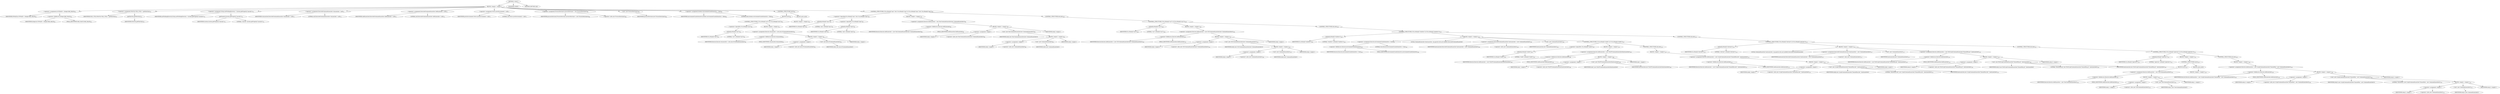 digraph "&lt;clinit&gt;" {  
"2649" [label = <(METHOD,&lt;clinit&gt;)> ]
"2650" [label = <(BLOCK,&lt;empty&gt;,&lt;empty&gt;)> ]
"2651" [label = <(&lt;operator&gt;.assignment,int INVALID = Integer.MAX_VALUE)<SUB>55</SUB>> ]
"2652" [label = <(IDENTIFIER,INVALID,int INVALID = Integer.MAX_VALUE)<SUB>55</SUB>> ]
"2653" [label = <(&lt;operator&gt;.fieldAccess,Integer.MAX_VALUE)<SUB>55</SUB>> ]
"2654" [label = <(IDENTIFIER,Integer,int INVALID = Integer.MAX_VALUE)<SUB>55</SUB>> ]
"2655" [label = <(FIELD_IDENTIFIER,MAX_VALUE,MAX_VALUE)<SUB>55</SUB>> ]
"2656" [label = <(&lt;operator&gt;.assignment,FileUtils FILE_UTILS = getFileUtils())<SUB>57</SUB>> ]
"2657" [label = <(IDENTIFIER,FILE_UTILS,FileUtils FILE_UTILS = getFileUtils())<SUB>57</SUB>> ]
"2658" [label = <(getFileUtils,getFileUtils())<SUB>57</SUB>> ]
"2659" [label = <(IDENTIFIER,FileUtils,getFileUtils())<SUB>57</SUB>> ]
"2660" [label = <(&lt;operator&gt;.assignment,String antWorkingDirectory = System.getProperty(&quot;user.dir&quot;))<SUB>74</SUB>> ]
"2661" [label = <(IDENTIFIER,antWorkingDirectory,String antWorkingDirectory = System.getProperty(&quot;user.dir&quot;))<SUB>74</SUB>> ]
"2662" [label = <(getProperty,System.getProperty(&quot;user.dir&quot;))<SUB>74</SUB>> ]
"2663" [label = <(IDENTIFIER,System,System.getProperty(&quot;user.dir&quot;))<SUB>74</SUB>> ]
"2664" [label = <(LITERAL,&quot;user.dir&quot;,System.getProperty(&quot;user.dir&quot;))<SUB>74</SUB>> ]
"2665" [label = <(&lt;operator&gt;.assignment,Execute$CommandLauncher vmLauncher = null)<SUB>75</SUB>> ]
"2666" [label = <(IDENTIFIER,vmLauncher,Execute$CommandLauncher vmLauncher = null)<SUB>75</SUB>> ]
"2667" [label = <(LITERAL,null,Execute$CommandLauncher vmLauncher = null)<SUB>75</SUB>> ]
"2668" [label = <(&lt;operator&gt;.assignment,Execute$CommandLauncher shellLauncher = null)<SUB>76</SUB>> ]
"2669" [label = <(IDENTIFIER,shellLauncher,Execute$CommandLauncher shellLauncher = null)<SUB>76</SUB>> ]
"2670" [label = <(LITERAL,null,Execute$CommandLauncher shellLauncher = null)<SUB>76</SUB>> ]
"2671" [label = <(&lt;operator&gt;.assignment,Vector procEnvironment = null)<SUB>77</SUB>> ]
"2672" [label = <(IDENTIFIER,procEnvironment,Vector procEnvironment = null)<SUB>77</SUB>> ]
"2673" [label = <(LITERAL,null,Vector procEnvironment = null)<SUB>77</SUB>> ]
"2674" [label = <(&lt;operator&gt;.assignment,ProcessDestroyer processDestroyer = new ProcessDestroyer())<SUB>80</SUB>> ]
"2675" [label = <(IDENTIFIER,processDestroyer,ProcessDestroyer processDestroyer = new ProcessDestroyer())<SUB>80</SUB>> ]
"2676" [label = <(&lt;operator&gt;.alloc,new ProcessDestroyer())<SUB>80</SUB>> ]
"2677" [label = <(&lt;init&gt;,new ProcessDestroyer())<SUB>80</SUB>> ]
"3" [label = <(IDENTIFIER,processDestroyer,new ProcessDestroyer())<SUB>80</SUB>> ]
"2678" [label = <(&lt;operator&gt;.assignment,boolean environmentCaseInSensitive = false)<SUB>83</SUB>> ]
"2679" [label = <(IDENTIFIER,environmentCaseInSensitive,boolean environmentCaseInSensitive = false)<SUB>83</SUB>> ]
"2680" [label = <(LITERAL,false,boolean environmentCaseInSensitive = false)<SUB>83</SUB>> ]
"2681" [label = <(CONTROL_STRUCTURE,try,try)<SUB>90</SUB>> ]
"2682" [label = <(BLOCK,try,try)<SUB>90</SUB>> ]
"2683" [label = <(CONTROL_STRUCTURE,if (!Os.isFamily(&quot;os/2&quot;)),if (!Os.isFamily(&quot;os/2&quot;)))<SUB>91</SUB>> ]
"2684" [label = <(&lt;operator&gt;.logicalNot,!Os.isFamily(&quot;os/2&quot;))<SUB>91</SUB>> ]
"2685" [label = <(isFamily,isFamily(&quot;os/2&quot;))<SUB>91</SUB>> ]
"2686" [label = <(IDENTIFIER,Os,isFamily(&quot;os/2&quot;))<SUB>91</SUB>> ]
"2687" [label = <(LITERAL,&quot;os/2&quot;,isFamily(&quot;os/2&quot;))<SUB>91</SUB>> ]
"2688" [label = <(BLOCK,&lt;empty&gt;,&lt;empty&gt;)<SUB>91</SUB>> ]
"2689" [label = <(&lt;operator&gt;.assignment,Execute.vmLauncher = new Java13CommandLauncher())<SUB>92</SUB>> ]
"2690" [label = <(&lt;operator&gt;.fieldAccess,Execute.vmLauncher)<SUB>92</SUB>> ]
"2691" [label = <(IDENTIFIER,Execute,Execute.vmLauncher = new Java13CommandLauncher())<SUB>92</SUB>> ]
"2692" [label = <(FIELD_IDENTIFIER,vmLauncher,vmLauncher)<SUB>92</SUB>> ]
"2693" [label = <(BLOCK,&lt;empty&gt;,&lt;empty&gt;)<SUB>92</SUB>> ]
"2694" [label = <(&lt;operator&gt;.assignment,&lt;empty&gt;)> ]
"2695" [label = <(IDENTIFIER,$obj1,&lt;empty&gt;)> ]
"2696" [label = <(&lt;operator&gt;.alloc,new Java13CommandLauncher())<SUB>92</SUB>> ]
"2697" [label = <(&lt;init&gt;,new Java13CommandLauncher())<SUB>92</SUB>> ]
"2698" [label = <(IDENTIFIER,$obj1,new Java13CommandLauncher())> ]
"2699" [label = <(IDENTIFIER,$obj1,&lt;empty&gt;)> ]
"2700" [label = <(BLOCK,catch,catch)> ]
"2701" [label = <(BLOCK,&lt;empty&gt;,&lt;empty&gt;)<SUB>94</SUB>> ]
"2702" [label = <(CONTROL_STRUCTURE,if (Os.isFamily(&quot;mac&quot;) &amp;&amp; !Os.isFamily(&quot;unix&quot;)),if (Os.isFamily(&quot;mac&quot;) &amp;&amp; !Os.isFamily(&quot;unix&quot;)))<SUB>97</SUB>> ]
"2703" [label = <(&lt;operator&gt;.logicalAnd,Os.isFamily(&quot;mac&quot;) &amp;&amp; !Os.isFamily(&quot;unix&quot;))<SUB>97</SUB>> ]
"2704" [label = <(isFamily,isFamily(&quot;mac&quot;))<SUB>97</SUB>> ]
"2705" [label = <(IDENTIFIER,Os,isFamily(&quot;mac&quot;))<SUB>97</SUB>> ]
"2706" [label = <(LITERAL,&quot;mac&quot;,isFamily(&quot;mac&quot;))<SUB>97</SUB>> ]
"2707" [label = <(&lt;operator&gt;.logicalNot,!Os.isFamily(&quot;unix&quot;))<SUB>97</SUB>> ]
"2708" [label = <(isFamily,isFamily(&quot;unix&quot;))<SUB>97</SUB>> ]
"2709" [label = <(IDENTIFIER,Os,isFamily(&quot;unix&quot;))<SUB>97</SUB>> ]
"2710" [label = <(LITERAL,&quot;unix&quot;,isFamily(&quot;unix&quot;))<SUB>97</SUB>> ]
"2711" [label = <(BLOCK,&lt;empty&gt;,&lt;empty&gt;)<SUB>97</SUB>> ]
"2712" [label = <(&lt;operator&gt;.assignment,Execute.shellLauncher = new MacCommandLauncher(new CommandLauncher()))<SUB>99</SUB>> ]
"2713" [label = <(&lt;operator&gt;.fieldAccess,Execute.shellLauncher)<SUB>99</SUB>> ]
"2714" [label = <(IDENTIFIER,Execute,Execute.shellLauncher = new MacCommandLauncher(new CommandLauncher()))<SUB>99</SUB>> ]
"2715" [label = <(FIELD_IDENTIFIER,shellLauncher,shellLauncher)<SUB>99</SUB>> ]
"2716" [label = <(BLOCK,&lt;empty&gt;,&lt;empty&gt;)<SUB>99</SUB>> ]
"2717" [label = <(&lt;operator&gt;.assignment,&lt;empty&gt;)> ]
"2718" [label = <(IDENTIFIER,$obj3,&lt;empty&gt;)> ]
"2719" [label = <(&lt;operator&gt;.alloc,new MacCommandLauncher(new CommandLauncher()))<SUB>99</SUB>> ]
"2720" [label = <(&lt;init&gt;,new MacCommandLauncher(new CommandLauncher()))<SUB>99</SUB>> ]
"2721" [label = <(IDENTIFIER,$obj3,new MacCommandLauncher(new CommandLauncher()))> ]
"2722" [label = <(BLOCK,&lt;empty&gt;,&lt;empty&gt;)<SUB>99</SUB>> ]
"2723" [label = <(&lt;operator&gt;.assignment,&lt;empty&gt;)> ]
"2724" [label = <(IDENTIFIER,$obj2,&lt;empty&gt;)> ]
"2725" [label = <(&lt;operator&gt;.alloc,new CommandLauncher())<SUB>99</SUB>> ]
"2726" [label = <(&lt;init&gt;,new CommandLauncher())<SUB>99</SUB>> ]
"2727" [label = <(IDENTIFIER,$obj2,new CommandLauncher())> ]
"2728" [label = <(IDENTIFIER,$obj2,&lt;empty&gt;)> ]
"2729" [label = <(IDENTIFIER,$obj3,&lt;empty&gt;)> ]
"2730" [label = <(CONTROL_STRUCTURE,else,else)<SUB>100</SUB>> ]
"2731" [label = <(CONTROL_STRUCTURE,if (Os.isFamily(&quot;os/2&quot;)),if (Os.isFamily(&quot;os/2&quot;)))<SUB>100</SUB>> ]
"2732" [label = <(isFamily,isFamily(&quot;os/2&quot;))<SUB>100</SUB>> ]
"2733" [label = <(IDENTIFIER,Os,isFamily(&quot;os/2&quot;))<SUB>100</SUB>> ]
"2734" [label = <(LITERAL,&quot;os/2&quot;,isFamily(&quot;os/2&quot;))<SUB>100</SUB>> ]
"2735" [label = <(BLOCK,&lt;empty&gt;,&lt;empty&gt;)<SUB>100</SUB>> ]
"2736" [label = <(&lt;operator&gt;.assignment,Execute.shellLauncher = new OS2CommandLauncher(new CommandLauncher()))<SUB>102</SUB>> ]
"2737" [label = <(&lt;operator&gt;.fieldAccess,Execute.shellLauncher)<SUB>102</SUB>> ]
"2738" [label = <(IDENTIFIER,Execute,Execute.shellLauncher = new OS2CommandLauncher(new CommandLauncher()))<SUB>102</SUB>> ]
"2739" [label = <(FIELD_IDENTIFIER,shellLauncher,shellLauncher)<SUB>102</SUB>> ]
"2740" [label = <(BLOCK,&lt;empty&gt;,&lt;empty&gt;)<SUB>102</SUB>> ]
"2741" [label = <(&lt;operator&gt;.assignment,&lt;empty&gt;)> ]
"2742" [label = <(IDENTIFIER,$obj5,&lt;empty&gt;)> ]
"2743" [label = <(&lt;operator&gt;.alloc,new OS2CommandLauncher(new CommandLauncher()))<SUB>102</SUB>> ]
"2744" [label = <(&lt;init&gt;,new OS2CommandLauncher(new CommandLauncher()))<SUB>102</SUB>> ]
"2745" [label = <(IDENTIFIER,$obj5,new OS2CommandLauncher(new CommandLauncher()))> ]
"2746" [label = <(BLOCK,&lt;empty&gt;,&lt;empty&gt;)<SUB>102</SUB>> ]
"2747" [label = <(&lt;operator&gt;.assignment,&lt;empty&gt;)> ]
"2748" [label = <(IDENTIFIER,$obj4,&lt;empty&gt;)> ]
"2749" [label = <(&lt;operator&gt;.alloc,new CommandLauncher())<SUB>102</SUB>> ]
"2750" [label = <(&lt;init&gt;,new CommandLauncher())<SUB>102</SUB>> ]
"2751" [label = <(IDENTIFIER,$obj4,new CommandLauncher())> ]
"2752" [label = <(IDENTIFIER,$obj4,&lt;empty&gt;)> ]
"2753" [label = <(IDENTIFIER,$obj5,&lt;empty&gt;)> ]
"2754" [label = <(CONTROL_STRUCTURE,else,else)<SUB>103</SUB>> ]
"2755" [label = <(CONTROL_STRUCTURE,if (Os.isFamily(&quot;windows&quot;)),if (Os.isFamily(&quot;windows&quot;)))<SUB>103</SUB>> ]
"2756" [label = <(isFamily,isFamily(&quot;windows&quot;))<SUB>103</SUB>> ]
"2757" [label = <(IDENTIFIER,Os,isFamily(&quot;windows&quot;))<SUB>103</SUB>> ]
"2758" [label = <(LITERAL,&quot;windows&quot;,isFamily(&quot;windows&quot;))<SUB>103</SUB>> ]
"2759" [label = <(BLOCK,&lt;empty&gt;,&lt;empty&gt;)<SUB>103</SUB>> ]
"2760" [label = <(&lt;operator&gt;.assignment,Execute.environmentCaseInSensitive = true)<SUB>104</SUB>> ]
"2761" [label = <(&lt;operator&gt;.fieldAccess,Execute.environmentCaseInSensitive)<SUB>104</SUB>> ]
"2762" [label = <(IDENTIFIER,Execute,Execute.environmentCaseInSensitive = true)<SUB>104</SUB>> ]
"2763" [label = <(FIELD_IDENTIFIER,environmentCaseInSensitive,environmentCaseInSensitive)<SUB>104</SUB>> ]
"2764" [label = <(LITERAL,true,Execute.environmentCaseInSensitive = true)<SUB>104</SUB>> ]
"6" [label = <(LOCAL,CommandLauncher baseLauncher: org.apache.tools.ant.taskdefs.Execute$CommandLauncher)> ]
"2765" [label = <(&lt;operator&gt;.assignment,Execute$CommandLauncher baseLauncher = new CommandLauncher())<SUB>105</SUB>> ]
"2766" [label = <(IDENTIFIER,baseLauncher,Execute$CommandLauncher baseLauncher = new CommandLauncher())<SUB>105</SUB>> ]
"2767" [label = <(&lt;operator&gt;.alloc,new CommandLauncher())<SUB>105</SUB>> ]
"2768" [label = <(&lt;init&gt;,new CommandLauncher())<SUB>105</SUB>> ]
"5" [label = <(IDENTIFIER,baseLauncher,new CommandLauncher())<SUB>105</SUB>> ]
"2769" [label = <(CONTROL_STRUCTURE,if (!Os.isFamily(&quot;win9x&quot;)),if (!Os.isFamily(&quot;win9x&quot;)))<SUB>107</SUB>> ]
"2770" [label = <(&lt;operator&gt;.logicalNot,!Os.isFamily(&quot;win9x&quot;))<SUB>107</SUB>> ]
"2771" [label = <(isFamily,isFamily(&quot;win9x&quot;))<SUB>107</SUB>> ]
"2772" [label = <(IDENTIFIER,Os,isFamily(&quot;win9x&quot;))<SUB>107</SUB>> ]
"2773" [label = <(LITERAL,&quot;win9x&quot;,isFamily(&quot;win9x&quot;))<SUB>107</SUB>> ]
"2774" [label = <(BLOCK,&lt;empty&gt;,&lt;empty&gt;)<SUB>107</SUB>> ]
"2775" [label = <(&lt;operator&gt;.assignment,Execute.shellLauncher = new WinNTCommandLauncher(baseLauncher))<SUB>109</SUB>> ]
"2776" [label = <(&lt;operator&gt;.fieldAccess,Execute.shellLauncher)<SUB>109</SUB>> ]
"2777" [label = <(IDENTIFIER,Execute,Execute.shellLauncher = new WinNTCommandLauncher(baseLauncher))<SUB>109</SUB>> ]
"2778" [label = <(FIELD_IDENTIFIER,shellLauncher,shellLauncher)<SUB>109</SUB>> ]
"2779" [label = <(BLOCK,&lt;empty&gt;,&lt;empty&gt;)<SUB>109</SUB>> ]
"2780" [label = <(&lt;operator&gt;.assignment,&lt;empty&gt;)> ]
"2781" [label = <(IDENTIFIER,$obj7,&lt;empty&gt;)> ]
"2782" [label = <(&lt;operator&gt;.alloc,new WinNTCommandLauncher(baseLauncher))<SUB>109</SUB>> ]
"2783" [label = <(&lt;init&gt;,new WinNTCommandLauncher(baseLauncher))<SUB>109</SUB>> ]
"2784" [label = <(IDENTIFIER,$obj7,new WinNTCommandLauncher(baseLauncher))> ]
"2785" [label = <(IDENTIFIER,baseLauncher,new WinNTCommandLauncher(baseLauncher))<SUB>109</SUB>> ]
"2786" [label = <(IDENTIFIER,$obj7,&lt;empty&gt;)> ]
"2787" [label = <(CONTROL_STRUCTURE,else,else)<SUB>110</SUB>> ]
"2788" [label = <(BLOCK,&lt;empty&gt;,&lt;empty&gt;)<SUB>110</SUB>> ]
"2789" [label = <(&lt;operator&gt;.assignment,Execute.shellLauncher = new ScriptCommandLauncher(&quot;bin/antRun.bat&quot;, baseLauncher))<SUB>112</SUB>> ]
"2790" [label = <(&lt;operator&gt;.fieldAccess,Execute.shellLauncher)<SUB>112</SUB>> ]
"2791" [label = <(IDENTIFIER,Execute,Execute.shellLauncher = new ScriptCommandLauncher(&quot;bin/antRun.bat&quot;, baseLauncher))<SUB>112</SUB>> ]
"2792" [label = <(FIELD_IDENTIFIER,shellLauncher,shellLauncher)<SUB>112</SUB>> ]
"2793" [label = <(BLOCK,&lt;empty&gt;,&lt;empty&gt;)<SUB>113</SUB>> ]
"2794" [label = <(&lt;operator&gt;.assignment,&lt;empty&gt;)> ]
"2795" [label = <(IDENTIFIER,$obj8,&lt;empty&gt;)> ]
"2796" [label = <(&lt;operator&gt;.alloc,new ScriptCommandLauncher(&quot;bin/antRun.bat&quot;, baseLauncher))<SUB>113</SUB>> ]
"2797" [label = <(&lt;init&gt;,new ScriptCommandLauncher(&quot;bin/antRun.bat&quot;, baseLauncher))<SUB>113</SUB>> ]
"2798" [label = <(IDENTIFIER,$obj8,new ScriptCommandLauncher(&quot;bin/antRun.bat&quot;, baseLauncher))> ]
"2799" [label = <(LITERAL,&quot;bin/antRun.bat&quot;,new ScriptCommandLauncher(&quot;bin/antRun.bat&quot;, baseLauncher))<SUB>113</SUB>> ]
"2800" [label = <(IDENTIFIER,baseLauncher,new ScriptCommandLauncher(&quot;bin/antRun.bat&quot;, baseLauncher))<SUB>113</SUB>> ]
"2801" [label = <(IDENTIFIER,$obj8,&lt;empty&gt;)> ]
"2802" [label = <(CONTROL_STRUCTURE,else,else)<SUB>115</SUB>> ]
"2803" [label = <(CONTROL_STRUCTURE,if (Os.isFamily(&quot;netware&quot;)),if (Os.isFamily(&quot;netware&quot;)))<SUB>115</SUB>> ]
"2804" [label = <(isFamily,isFamily(&quot;netware&quot;))<SUB>115</SUB>> ]
"2805" [label = <(IDENTIFIER,Os,isFamily(&quot;netware&quot;))<SUB>115</SUB>> ]
"2806" [label = <(LITERAL,&quot;netware&quot;,isFamily(&quot;netware&quot;))<SUB>115</SUB>> ]
"2807" [label = <(BLOCK,&lt;empty&gt;,&lt;empty&gt;)<SUB>115</SUB>> ]
"8" [label = <(LOCAL,CommandLauncher baseLauncher: org.apache.tools.ant.taskdefs.Execute$CommandLauncher)> ]
"2808" [label = <(&lt;operator&gt;.assignment,Execute$CommandLauncher baseLauncher = new CommandLauncher())<SUB>117</SUB>> ]
"2809" [label = <(IDENTIFIER,baseLauncher,Execute$CommandLauncher baseLauncher = new CommandLauncher())<SUB>117</SUB>> ]
"2810" [label = <(&lt;operator&gt;.alloc,new CommandLauncher())<SUB>117</SUB>> ]
"2811" [label = <(&lt;init&gt;,new CommandLauncher())<SUB>117</SUB>> ]
"7" [label = <(IDENTIFIER,baseLauncher,new CommandLauncher())<SUB>117</SUB>> ]
"2812" [label = <(&lt;operator&gt;.assignment,Execute.shellLauncher = new PerlScriptCommandLauncher(&quot;bin/antRun.pl&quot;, baseLauncher))<SUB>119</SUB>> ]
"2813" [label = <(&lt;operator&gt;.fieldAccess,Execute.shellLauncher)<SUB>119</SUB>> ]
"2814" [label = <(IDENTIFIER,Execute,Execute.shellLauncher = new PerlScriptCommandLauncher(&quot;bin/antRun.pl&quot;, baseLauncher))<SUB>119</SUB>> ]
"2815" [label = <(FIELD_IDENTIFIER,shellLauncher,shellLauncher)<SUB>119</SUB>> ]
"2816" [label = <(BLOCK,&lt;empty&gt;,&lt;empty&gt;)<SUB>120</SUB>> ]
"2817" [label = <(&lt;operator&gt;.assignment,&lt;empty&gt;)> ]
"2818" [label = <(IDENTIFIER,$obj10,&lt;empty&gt;)> ]
"2819" [label = <(&lt;operator&gt;.alloc,new PerlScriptCommandLauncher(&quot;bin/antRun.pl&quot;, baseLauncher))<SUB>120</SUB>> ]
"2820" [label = <(&lt;init&gt;,new PerlScriptCommandLauncher(&quot;bin/antRun.pl&quot;, baseLauncher))<SUB>120</SUB>> ]
"2821" [label = <(IDENTIFIER,$obj10,new PerlScriptCommandLauncher(&quot;bin/antRun.pl&quot;, baseLauncher))> ]
"2822" [label = <(LITERAL,&quot;bin/antRun.pl&quot;,new PerlScriptCommandLauncher(&quot;bin/antRun.pl&quot;, baseLauncher))<SUB>120</SUB>> ]
"2823" [label = <(IDENTIFIER,baseLauncher,new PerlScriptCommandLauncher(&quot;bin/antRun.pl&quot;, baseLauncher))<SUB>120</SUB>> ]
"2824" [label = <(IDENTIFIER,$obj10,&lt;empty&gt;)> ]
"2825" [label = <(CONTROL_STRUCTURE,else,else)<SUB>121</SUB>> ]
"2826" [label = <(CONTROL_STRUCTURE,if (Os.isFamily(&quot;openvms&quot;)),if (Os.isFamily(&quot;openvms&quot;)))<SUB>121</SUB>> ]
"2827" [label = <(isFamily,isFamily(&quot;openvms&quot;))<SUB>121</SUB>> ]
"2828" [label = <(IDENTIFIER,Os,isFamily(&quot;openvms&quot;))<SUB>121</SUB>> ]
"2829" [label = <(LITERAL,&quot;openvms&quot;,isFamily(&quot;openvms&quot;))<SUB>121</SUB>> ]
"2830" [label = <(BLOCK,&lt;empty&gt;,&lt;empty&gt;)<SUB>121</SUB>> ]
"2831" [label = <(CONTROL_STRUCTURE,try,try)<SUB>123</SUB>> ]
"2832" [label = <(BLOCK,try,try)<SUB>123</SUB>> ]
"2833" [label = <(&lt;operator&gt;.assignment,Execute.shellLauncher = new VmsCommandLauncher())<SUB>124</SUB>> ]
"2834" [label = <(&lt;operator&gt;.fieldAccess,Execute.shellLauncher)<SUB>124</SUB>> ]
"2835" [label = <(IDENTIFIER,Execute,Execute.shellLauncher = new VmsCommandLauncher())<SUB>124</SUB>> ]
"2836" [label = <(FIELD_IDENTIFIER,shellLauncher,shellLauncher)<SUB>124</SUB>> ]
"2837" [label = <(BLOCK,&lt;empty&gt;,&lt;empty&gt;)<SUB>124</SUB>> ]
"2838" [label = <(&lt;operator&gt;.assignment,&lt;empty&gt;)> ]
"2839" [label = <(IDENTIFIER,$obj11,&lt;empty&gt;)> ]
"2840" [label = <(&lt;operator&gt;.alloc,new VmsCommandLauncher())<SUB>124</SUB>> ]
"2841" [label = <(&lt;init&gt;,new VmsCommandLauncher())<SUB>124</SUB>> ]
"2842" [label = <(IDENTIFIER,$obj11,new VmsCommandLauncher())> ]
"2843" [label = <(IDENTIFIER,$obj11,&lt;empty&gt;)> ]
"2844" [label = <(BLOCK,catch,catch)> ]
"2845" [label = <(BLOCK,&lt;empty&gt;,&lt;empty&gt;)<SUB>125</SUB>> ]
"2846" [label = <(CONTROL_STRUCTURE,else,else)<SUB>128</SUB>> ]
"2847" [label = <(BLOCK,&lt;empty&gt;,&lt;empty&gt;)<SUB>128</SUB>> ]
"2848" [label = <(&lt;operator&gt;.assignment,Execute.shellLauncher = new ScriptCommandLauncher(&quot;bin/antRun&quot;, new CommandLauncher()))<SUB>130</SUB>> ]
"2849" [label = <(&lt;operator&gt;.fieldAccess,Execute.shellLauncher)<SUB>130</SUB>> ]
"2850" [label = <(IDENTIFIER,Execute,Execute.shellLauncher = new ScriptCommandLauncher(&quot;bin/antRun&quot;, new CommandLauncher()))<SUB>130</SUB>> ]
"2851" [label = <(FIELD_IDENTIFIER,shellLauncher,shellLauncher)<SUB>130</SUB>> ]
"2852" [label = <(BLOCK,&lt;empty&gt;,&lt;empty&gt;)<SUB>130</SUB>> ]
"2853" [label = <(&lt;operator&gt;.assignment,&lt;empty&gt;)> ]
"2854" [label = <(IDENTIFIER,$obj13,&lt;empty&gt;)> ]
"2855" [label = <(&lt;operator&gt;.alloc,new ScriptCommandLauncher(&quot;bin/antRun&quot;, new CommandLauncher()))<SUB>130</SUB>> ]
"2856" [label = <(&lt;init&gt;,new ScriptCommandLauncher(&quot;bin/antRun&quot;, new CommandLauncher()))<SUB>130</SUB>> ]
"2857" [label = <(IDENTIFIER,$obj13,new ScriptCommandLauncher(&quot;bin/antRun&quot;, new CommandLauncher()))> ]
"2858" [label = <(LITERAL,&quot;bin/antRun&quot;,new ScriptCommandLauncher(&quot;bin/antRun&quot;, new CommandLauncher()))<SUB>130</SUB>> ]
"2859" [label = <(BLOCK,&lt;empty&gt;,&lt;empty&gt;)<SUB>131</SUB>> ]
"2860" [label = <(&lt;operator&gt;.assignment,&lt;empty&gt;)> ]
"2861" [label = <(IDENTIFIER,$obj12,&lt;empty&gt;)> ]
"2862" [label = <(&lt;operator&gt;.alloc,new CommandLauncher())<SUB>131</SUB>> ]
"2863" [label = <(&lt;init&gt;,new CommandLauncher())<SUB>131</SUB>> ]
"2864" [label = <(IDENTIFIER,$obj12,new CommandLauncher())> ]
"2865" [label = <(IDENTIFIER,$obj12,&lt;empty&gt;)> ]
"2866" [label = <(IDENTIFIER,$obj13,&lt;empty&gt;)> ]
"2867" [label = <(MODIFIER,STATIC)> ]
"2868" [label = <(METHOD_RETURN,void)> ]
  "2649" -> "2650" 
  "2649" -> "2867" 
  "2649" -> "2868" 
  "2650" -> "2651" 
  "2650" -> "2656" 
  "2650" -> "2660" 
  "2650" -> "2665" 
  "2650" -> "2668" 
  "2650" -> "2671" 
  "2650" -> "2674" 
  "2650" -> "2677" 
  "2650" -> "2678" 
  "2650" -> "2681" 
  "2650" -> "2702" 
  "2651" -> "2652" 
  "2651" -> "2653" 
  "2653" -> "2654" 
  "2653" -> "2655" 
  "2656" -> "2657" 
  "2656" -> "2658" 
  "2658" -> "2659" 
  "2660" -> "2661" 
  "2660" -> "2662" 
  "2662" -> "2663" 
  "2662" -> "2664" 
  "2665" -> "2666" 
  "2665" -> "2667" 
  "2668" -> "2669" 
  "2668" -> "2670" 
  "2671" -> "2672" 
  "2671" -> "2673" 
  "2674" -> "2675" 
  "2674" -> "2676" 
  "2677" -> "3" 
  "2678" -> "2679" 
  "2678" -> "2680" 
  "2681" -> "2682" 
  "2681" -> "2700" 
  "2682" -> "2683" 
  "2683" -> "2684" 
  "2683" -> "2688" 
  "2684" -> "2685" 
  "2685" -> "2686" 
  "2685" -> "2687" 
  "2688" -> "2689" 
  "2689" -> "2690" 
  "2689" -> "2693" 
  "2690" -> "2691" 
  "2690" -> "2692" 
  "2693" -> "2694" 
  "2693" -> "2697" 
  "2693" -> "2699" 
  "2694" -> "2695" 
  "2694" -> "2696" 
  "2697" -> "2698" 
  "2700" -> "2701" 
  "2702" -> "2703" 
  "2702" -> "2711" 
  "2702" -> "2730" 
  "2703" -> "2704" 
  "2703" -> "2707" 
  "2704" -> "2705" 
  "2704" -> "2706" 
  "2707" -> "2708" 
  "2708" -> "2709" 
  "2708" -> "2710" 
  "2711" -> "2712" 
  "2712" -> "2713" 
  "2712" -> "2716" 
  "2713" -> "2714" 
  "2713" -> "2715" 
  "2716" -> "2717" 
  "2716" -> "2720" 
  "2716" -> "2729" 
  "2717" -> "2718" 
  "2717" -> "2719" 
  "2720" -> "2721" 
  "2720" -> "2722" 
  "2722" -> "2723" 
  "2722" -> "2726" 
  "2722" -> "2728" 
  "2723" -> "2724" 
  "2723" -> "2725" 
  "2726" -> "2727" 
  "2730" -> "2731" 
  "2731" -> "2732" 
  "2731" -> "2735" 
  "2731" -> "2754" 
  "2732" -> "2733" 
  "2732" -> "2734" 
  "2735" -> "2736" 
  "2736" -> "2737" 
  "2736" -> "2740" 
  "2737" -> "2738" 
  "2737" -> "2739" 
  "2740" -> "2741" 
  "2740" -> "2744" 
  "2740" -> "2753" 
  "2741" -> "2742" 
  "2741" -> "2743" 
  "2744" -> "2745" 
  "2744" -> "2746" 
  "2746" -> "2747" 
  "2746" -> "2750" 
  "2746" -> "2752" 
  "2747" -> "2748" 
  "2747" -> "2749" 
  "2750" -> "2751" 
  "2754" -> "2755" 
  "2755" -> "2756" 
  "2755" -> "2759" 
  "2755" -> "2802" 
  "2756" -> "2757" 
  "2756" -> "2758" 
  "2759" -> "2760" 
  "2759" -> "6" 
  "2759" -> "2765" 
  "2759" -> "2768" 
  "2759" -> "2769" 
  "2760" -> "2761" 
  "2760" -> "2764" 
  "2761" -> "2762" 
  "2761" -> "2763" 
  "2765" -> "2766" 
  "2765" -> "2767" 
  "2768" -> "5" 
  "2769" -> "2770" 
  "2769" -> "2774" 
  "2769" -> "2787" 
  "2770" -> "2771" 
  "2771" -> "2772" 
  "2771" -> "2773" 
  "2774" -> "2775" 
  "2775" -> "2776" 
  "2775" -> "2779" 
  "2776" -> "2777" 
  "2776" -> "2778" 
  "2779" -> "2780" 
  "2779" -> "2783" 
  "2779" -> "2786" 
  "2780" -> "2781" 
  "2780" -> "2782" 
  "2783" -> "2784" 
  "2783" -> "2785" 
  "2787" -> "2788" 
  "2788" -> "2789" 
  "2789" -> "2790" 
  "2789" -> "2793" 
  "2790" -> "2791" 
  "2790" -> "2792" 
  "2793" -> "2794" 
  "2793" -> "2797" 
  "2793" -> "2801" 
  "2794" -> "2795" 
  "2794" -> "2796" 
  "2797" -> "2798" 
  "2797" -> "2799" 
  "2797" -> "2800" 
  "2802" -> "2803" 
  "2803" -> "2804" 
  "2803" -> "2807" 
  "2803" -> "2825" 
  "2804" -> "2805" 
  "2804" -> "2806" 
  "2807" -> "8" 
  "2807" -> "2808" 
  "2807" -> "2811" 
  "2807" -> "2812" 
  "2808" -> "2809" 
  "2808" -> "2810" 
  "2811" -> "7" 
  "2812" -> "2813" 
  "2812" -> "2816" 
  "2813" -> "2814" 
  "2813" -> "2815" 
  "2816" -> "2817" 
  "2816" -> "2820" 
  "2816" -> "2824" 
  "2817" -> "2818" 
  "2817" -> "2819" 
  "2820" -> "2821" 
  "2820" -> "2822" 
  "2820" -> "2823" 
  "2825" -> "2826" 
  "2826" -> "2827" 
  "2826" -> "2830" 
  "2826" -> "2846" 
  "2827" -> "2828" 
  "2827" -> "2829" 
  "2830" -> "2831" 
  "2831" -> "2832" 
  "2831" -> "2844" 
  "2832" -> "2833" 
  "2833" -> "2834" 
  "2833" -> "2837" 
  "2834" -> "2835" 
  "2834" -> "2836" 
  "2837" -> "2838" 
  "2837" -> "2841" 
  "2837" -> "2843" 
  "2838" -> "2839" 
  "2838" -> "2840" 
  "2841" -> "2842" 
  "2844" -> "2845" 
  "2846" -> "2847" 
  "2847" -> "2848" 
  "2848" -> "2849" 
  "2848" -> "2852" 
  "2849" -> "2850" 
  "2849" -> "2851" 
  "2852" -> "2853" 
  "2852" -> "2856" 
  "2852" -> "2866" 
  "2853" -> "2854" 
  "2853" -> "2855" 
  "2856" -> "2857" 
  "2856" -> "2858" 
  "2856" -> "2859" 
  "2859" -> "2860" 
  "2859" -> "2863" 
  "2859" -> "2865" 
  "2860" -> "2861" 
  "2860" -> "2862" 
  "2863" -> "2864" 
}
